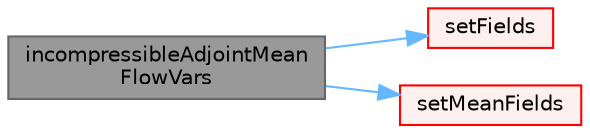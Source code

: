 digraph "incompressibleAdjointMeanFlowVars"
{
 // LATEX_PDF_SIZE
  bgcolor="transparent";
  edge [fontname=Helvetica,fontsize=10,labelfontname=Helvetica,labelfontsize=10];
  node [fontname=Helvetica,fontsize=10,shape=box,height=0.2,width=0.4];
  rankdir="LR";
  Node1 [id="Node000001",label="incompressibleAdjointMean\lFlowVars",height=0.2,width=0.4,color="gray40", fillcolor="grey60", style="filled", fontcolor="black",tooltip=" "];
  Node1 -> Node2 [id="edge1_Node000001_Node000002",color="steelblue1",style="solid",tooltip=" "];
  Node2 [id="Node000002",label="setFields",height=0.2,width=0.4,color="red", fillcolor="#FFF0F0", style="filled",URL="$classFoam_1_1incompressibleAdjointMeanFlowVars.html#a8eae041a9e29a63725fdfbb4bb925f69",tooltip=" "];
  Node1 -> Node18 [id="edge2_Node000001_Node000018",color="steelblue1",style="solid",tooltip=" "];
  Node18 [id="Node000018",label="setMeanFields",height=0.2,width=0.4,color="red", fillcolor="#FFF0F0", style="filled",URL="$classFoam_1_1incompressibleAdjointMeanFlowVars.html#af679e75044cc4ce1bbc271a14c529d48",tooltip=" "];
}
